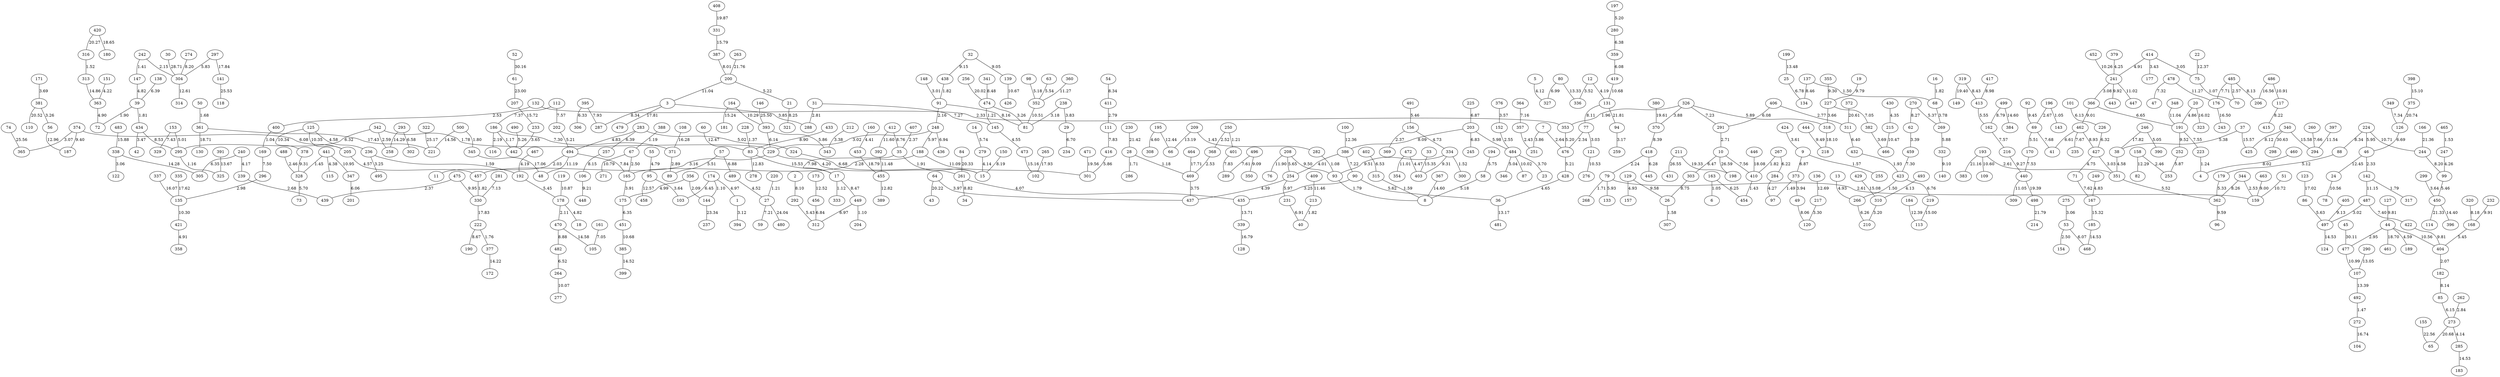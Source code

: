 graph {
400--169[label=1.04]
163--6[label=1.05]
196--143[label=1.05]
75--70[label=1.07]
282--93[label=1.08]
174--144[label=1.10]
449--204[label=1.10]
17--333[label=1.12]
295--325[label=1.16]
186--442[label=1.17]
28--469[label=1.18]
388--67[label=1.19]
220--27[label=1.21]
474--145[label=1.21]
250--401[label=1.21]
223--4[label=1.24]
228--83[label=1.37]
242--147[label=1.41]
410--454[label=1.43]
209--282[label=1.43]
441--328[label=1.45]
492--272[label=1.47]
373--97[label=1.49]
137--68[label=1.50]
423--266[label=1.50]
316--313[label=1.52]
334--300[label=1.52]
465--247[label=1.53]
9--255[label=1.57]
26--307[label=1.58]
236--192[label=1.59]
315--8[label=1.59]
50--361[label=1.68]
79--268[label=1.71]
28--286[label=1.71]
222--377[label=1.76]
342--229[label=1.78]
93--8[label=1.79]
142--317[label=1.79]
500--345[label=1.80]
39--434[label=1.81]
213--40[label=1.82]
457--330[label=1.82]
267--410[label=1.82]
438--91[label=1.82]
16--68[label=1.82]
39--72[label=1.90]
35--15[label=1.91]
432--423[label=1.93]
326--353[label=1.96]
494--11[label=2.03]
404--182[label=2.07]
356--144[label=2.09]
178--470[label=2.11]
242--304[label=2.15]
91--248[label=2.16]
186--116[label=2.19]
418--79[label=2.24]
188--165[label=2.28]
46--142[label=2.33]
132--353[label=2.33]
77--476[label=2.34]
407--35[label=2.37]
475--439[label=2.37]
156--369[label=2.37]
357--251[label=2.43]
488--328[label=2.46]
158--253[label=2.46]
53--154[label=2.50]
67--165[label=2.50]
250--368[label=2.52]
368--469[label=2.53]
132--400[label=2.53]
344--159[label=2.53]
152--484[label=2.55]
485--70[label=2.57]
342--258[label=2.59]
79--159[label=2.61]
193--351[label=2.61]
7--476[label=2.64]
196--69[label=2.67]
239--439[label=2.68]
291--10[label=2.71]
406--311[label=2.77]
411--111[label=2.79]
31--288[label=2.81]
262--273[label=2.84]
371--89[label=2.89]
44--477[label=2.95]
296--135[label=2.98]
148--91[label=3.01]
248--229[label=3.02]
487--497[label=3.02]
77--121[label=3.03]
427--351[label=3.03]
414--75[label=3.05]
275--53[label=3.06]
338--122[label=3.06]
374--365[label=3.07]
241--366[label=3.08]
1--394[label=3.12]
229--457[label=3.16]
94--259[label=3.17]
238--81[label=3.18]
310--210[label=3.20]
236--495[label=3.25]
90--435[label=3.25]
474--81[label=3.26]
381--56[label=3.26]
217--120[label=3.30]
212--343[label=3.38]
62--459[label=3.39]
414--177[label=3.43]
434--42[label=3.47]
12--336[label=3.52]
376--152[label=3.57]
424--9[label=3.61]
299--450[label=3.64]
95--103[label=3.64]
233--442[label=3.65]
227--318[label=3.66]
171--381[label=3.69]
382--466[label=3.69]
484--23[label=3.70]
469--437[label=3.75]
68--269[label=3.78]
238--29[label=3.83]
3--288[label=3.85]
7--251[label=3.86]
326--370[label=3.88]
165--175[label=3.91]
373--49[label=3.94]
64--437[label=3.97]
386--254[label=4.01]
261--435[label=4.07]
5--327[label=4.12]
493--310[label=4.13]
273--285[label=4.14]
279--15[label=4.14]
240--239[label=4.17]
12--131[label=4.19]
467--192[label=4.19]
229--261[label=4.20]
151--363[label=4.22]
379--241[label=4.25]
247--99[label=4.26]
284--97[label=4.27]
430--215[label=4.35]
441--115[label=4.38]
254--437[label=4.39]
160--453[label=4.41]
472--403[label=4.47]
489--27[label=4.52]
145--473[label=4.55]
205--457[label=4.57]
38--351[label=4.58]
125--236[label=4.58]
44--189[label=4.59]
195--308[label=4.60]
428--36[label=4.65]
156--334[label=4.73]
427--71[label=4.75]
55--95[label=4.79]
178--18[label=4.82]
147--39[label=4.82]
283--494[label=4.83]
249--167[label=4.83]
20--191[label=4.86]
363--72[label=4.90]
414--241[label=4.91]
421--358[label=4.91]
129--157[label=4.93]
13--266[label=4.93]
174--1[label=4.97]
356--175[label=4.99]
153--295[label=5.01]
283--324[label=5.02]
484--346[label=5.04]
246--390[label=5.05]
88--179[label=5.12]
98--352[label=5.18]
58--8[label=5.18]
197--280[label=5.20]
353--476[label=5.20]
202--494[label=5.21]
476--428[label=5.21]
200--21[label=5.22]
490--442[label=5.26]
179--362[label=5.33]
270--269[label=5.37]
37--38[label=5.38]
292--312[label=5.43]
192--178[label=5.45]
168--404[label=5.45]
99--450[label=5.46]
491--156[label=5.46]
69--170[label=5.51]
57--89[label=5.51]
351--362[label=5.52]
63--352[label=5.54]
413--162[label=5.55]
90--36[label=5.62]
86--497[label=5.63]
208--254[label=5.65]
328--73[label=5.70]
14--279[label=5.74]
194--58[label=5.75]
297--304[label=5.83]
416--301[label=5.86]
393--343[label=5.86]
252--253[label=5.87]
269--332[label=5.88]
326--318[label=5.89]
79--133[label=5.93]
224--46[label=5.95]
254--231[label=5.97]
248--188[label=5.97]
203--484[label=5.98]
347--201[label=6.06]
53--468[label=6.07]
374--205[label=6.08]
359--419[label=6.08]
406--291[label=6.08]
101--226[label=6.13]
393--229[label=6.14]
85--273[label=6.15]
267--284[label=6.22]
163--454[label=6.25]
266--210[label=6.26]
418--445[label=6.28]
226--427[label=6.32]
342--295[label=6.32]
395--306[label=6.33]
240--305[label=6.35]
175--451[label=6.35]
280--359[label=6.38]
138--39[label=6.39]
283--257[label=6.39]
311--432[label=6.40]
174--103[label=6.45]
10--303[label=6.47]
482--264[label=6.52]
402--315[label=6.53]
293--302[label=6.58]
462--41[label=6.61]
366--191[label=6.65]
324--15[label=6.68]
126--46[label=6.69]
29--234[label=6.70]
423--219[label=6.76]
25--134[label=6.78]
203--245[label=6.83]
456--312[label=6.84]
225--203[label=6.87]
9--373[label=6.87]
57--489[label=6.88]
231--40[label=6.91]
248--436[label=6.94]
449--312[label=6.97]
80--327[label=6.99]
227--382[label=7.05]
161--105[label=7.05]
281--330[label=7.13]
364--357[label=7.16]
27--59[label=7.21]
386--90[label=7.22]
326--291[label=7.23]
31--145[label=7.27]
186--371[label=7.30]
459--423[label=7.30]
478--47[label=7.32]
349--126[label=7.34]
112--186[label=7.37]
487--422[label=7.40]
153--329[label=7.43]
169--296[label=7.50]
170--440[label=7.53]
191--223[label=7.55]
10--410[label=7.56]
112--202[label=7.57]
162--216[label=7.57]
496--289[label=7.61]
71--167[label=7.62]
260--294[label=7.66]
462--235[label=7.67]
69--41[label=7.68]
485--176[label=7.71]
401--289[label=7.83]
111--416[label=7.83]
494--165[label=7.84]
395--287[label=7.93]
35--17[label=7.98]
387--200[label=8.01]
460--4[label=8.02]
49--120[label=8.06]
203--386[label=8.09]
2--292[label=8.10]
131--77[label=8.11]
340--425[label=8.12]
485--206[label=8.13]
182--85[label=8.14]
257--106[label=8.15]
91--81[label=8.16]
320--168[label=8.18]
150--15[label=8.19]
274--304[label=8.20]
244--99[label=8.20]
117--415[label=8.22]
21--321[label=8.25]
344--362[label=8.26]
270--62[label=8.27]
3--287[label=8.34]
224--88[label=8.34]
54--411[label=8.34]
370--418[label=8.39]
319--413[label=8.43]
137--134[label=8.46]
17--449[label=8.47]
341--474[label=8.48]
434--295[label=8.53]
222--190[label=8.67]
303--26[label=8.75]
412--35[label=8.76]
499--162[label=8.79]
261--34[label=8.82]
470--482[label=8.88]
433--83[label=8.90]
462--427[label=8.93]
417--413[label=8.98]
463--159[label=9.00]
366--462[label=9.01]
32--139[label=9.05]
496--350[label=9.09]
332--140[label=9.10]
405--497[label=9.13]
32--438[label=9.15]
106--448[label=9.21]
216--440[label=9.27]
355--227[label=9.30]
378--328[label=9.31]
334--403[label=9.31]
374--187[label=9.40]
92--69[label=9.45]
444--218[label=9.49]
208--93[label=9.50]
334--93[label=9.51]
191--252[label=9.52]
129--26[label=9.58]
362--96[label=9.59]
19--227[label=9.79]
422--404[label=9.81]
127--44[label=9.81]
232--168[label=9.91]
241--443[label=9.92]
475--330[label=9.95]
484--87[label=10.02]
264--277[label=10.07]
452--241[label=10.26]
164--393[label=10.29]
135--421[label=10.30]
125--378[label=10.34]
125--205[label=10.35]
215--466[label=10.47]
352--81[label=10.51]
121--276[label=10.53]
24--78[label=10.56]
44--404[label=10.56]
193--109[label=10.60]
139--426[label=10.67]
451--385[label=10.68]
419--131[label=10.68]
224--244[label=10.71]
51--159[label=10.72]
67--271[label=10.79]
119--178[label=10.87]
486--117[label=10.91]
441--347[label=10.95]
477--107[label=10.99]
472--354[label=11.01]
241--447[label=11.02]
200--3[label=11.04]
348--191[label=11.04]
440--309[label=11.05]
188--301[label=11.09]
142--487[label=11.15]
494--48[label=11.19]
478--176[label=11.27]
360--352[label=11.27]
409--213[label=11.46]
392--455[label=11.48]
397--294[label=11.54]
412--392[label=11.60]
208--76[label=11.90]
158--82[label=12.29]
100--386[label=12.36]
22--75[label=12.37]
184--113[label=12.39]
195--66[label=12.44]
46--24[label=12.45]
60--83[label=12.47]
173--456[label=12.52]
95--458[label=12.57]
304--314[label=12.61]
136--217[label=12.69]
455--389[label=12.82]
83--278[label=12.83]
56--187[label=12.96]
290--107[label=13.05]
36--481[label=13.17]
209--66[label=13.19]
80--336[label=13.33]
107--492[label=13.39]
199--25[label=13.48]
391--325[label=13.67]
435--339[label=13.71]
377--172[label=14.22]
338--305[label=14.28]
293--258[label=14.29]
450--396[label=14.40]
385--399[label=14.52]
285--183[label=14.53]
185--468[label=14.53]
497--124[label=14.53]
500--221[label=14.56]
470--105[label=14.58]
367--8[label=14.60]
499--384[label=14.60]
313--363[label=14.86]
219--113[label=15.00]
429--310[label=15.08]
398--375[label=15.10]
473--102[label=15.16]
164--181[label=15.24]
167--185[label=15.32]
33--403[label=15.35]
83--17[label=15.53]
37--425[label=15.57]
340--294[label=15.58]
207--233[label=15.72]
331--387[label=15.79]
483--338[label=15.88]
20--323[label=16.02]
337--135[label=16.07]
108--371[label=16.28]
176--243[label=16.50]
486--206[label=16.56]
272--104[label=16.74]
339--128[label=16.79]
123--86[label=17.02]
345--48[label=17.06]
361--221[label=17.43]
335--135[label=17.62]
464--469[label=17.71]
3--479[label=17.81]
246--38[label=17.82]
330--222[label=17.83]
297--141[label=17.84]
265--102[label=17.93]
446--410[label=18.08]
318--218[label=18.10]
420--180[label=18.65]
44--461[label=18.70]
361--130[label=18.71]
453--455[label=18.79]
211--198[label=19.33]
440--498[label=19.39]
319--149[label=19.40]
471--301[label=19.56]
380--370[label=19.61]
408--331[label=19.87]
256--474[label=20.02]
64--43[label=20.22]
420--316[label=20.27]
84--261[label=20.33]
381--110[label=20.52]
372--311[label=20.61]
273--65[label=20.68]
375--126[label=20.74]
193--383[label=21.16]
450--114[label=21.33]
166--244[label=21.36]
230--28[label=21.42]
263--200[label=21.76]
498--214[label=21.79]
131--94[label=21.81]
155--65[label=22.56]
61--207[label=23.00]
144--237[label=23.34]
27--480[label=24.04]
322--221[label=25.17]
146--393[label=25.50]
141--118[label=25.53]
74--365[label=25.56]
211--431[label=26.55]
10--198[label=26.59]
30--304[label=28.71]
45--477[label=30.11]
52--61[label=30.16]
340--298[label=30.63]
}
